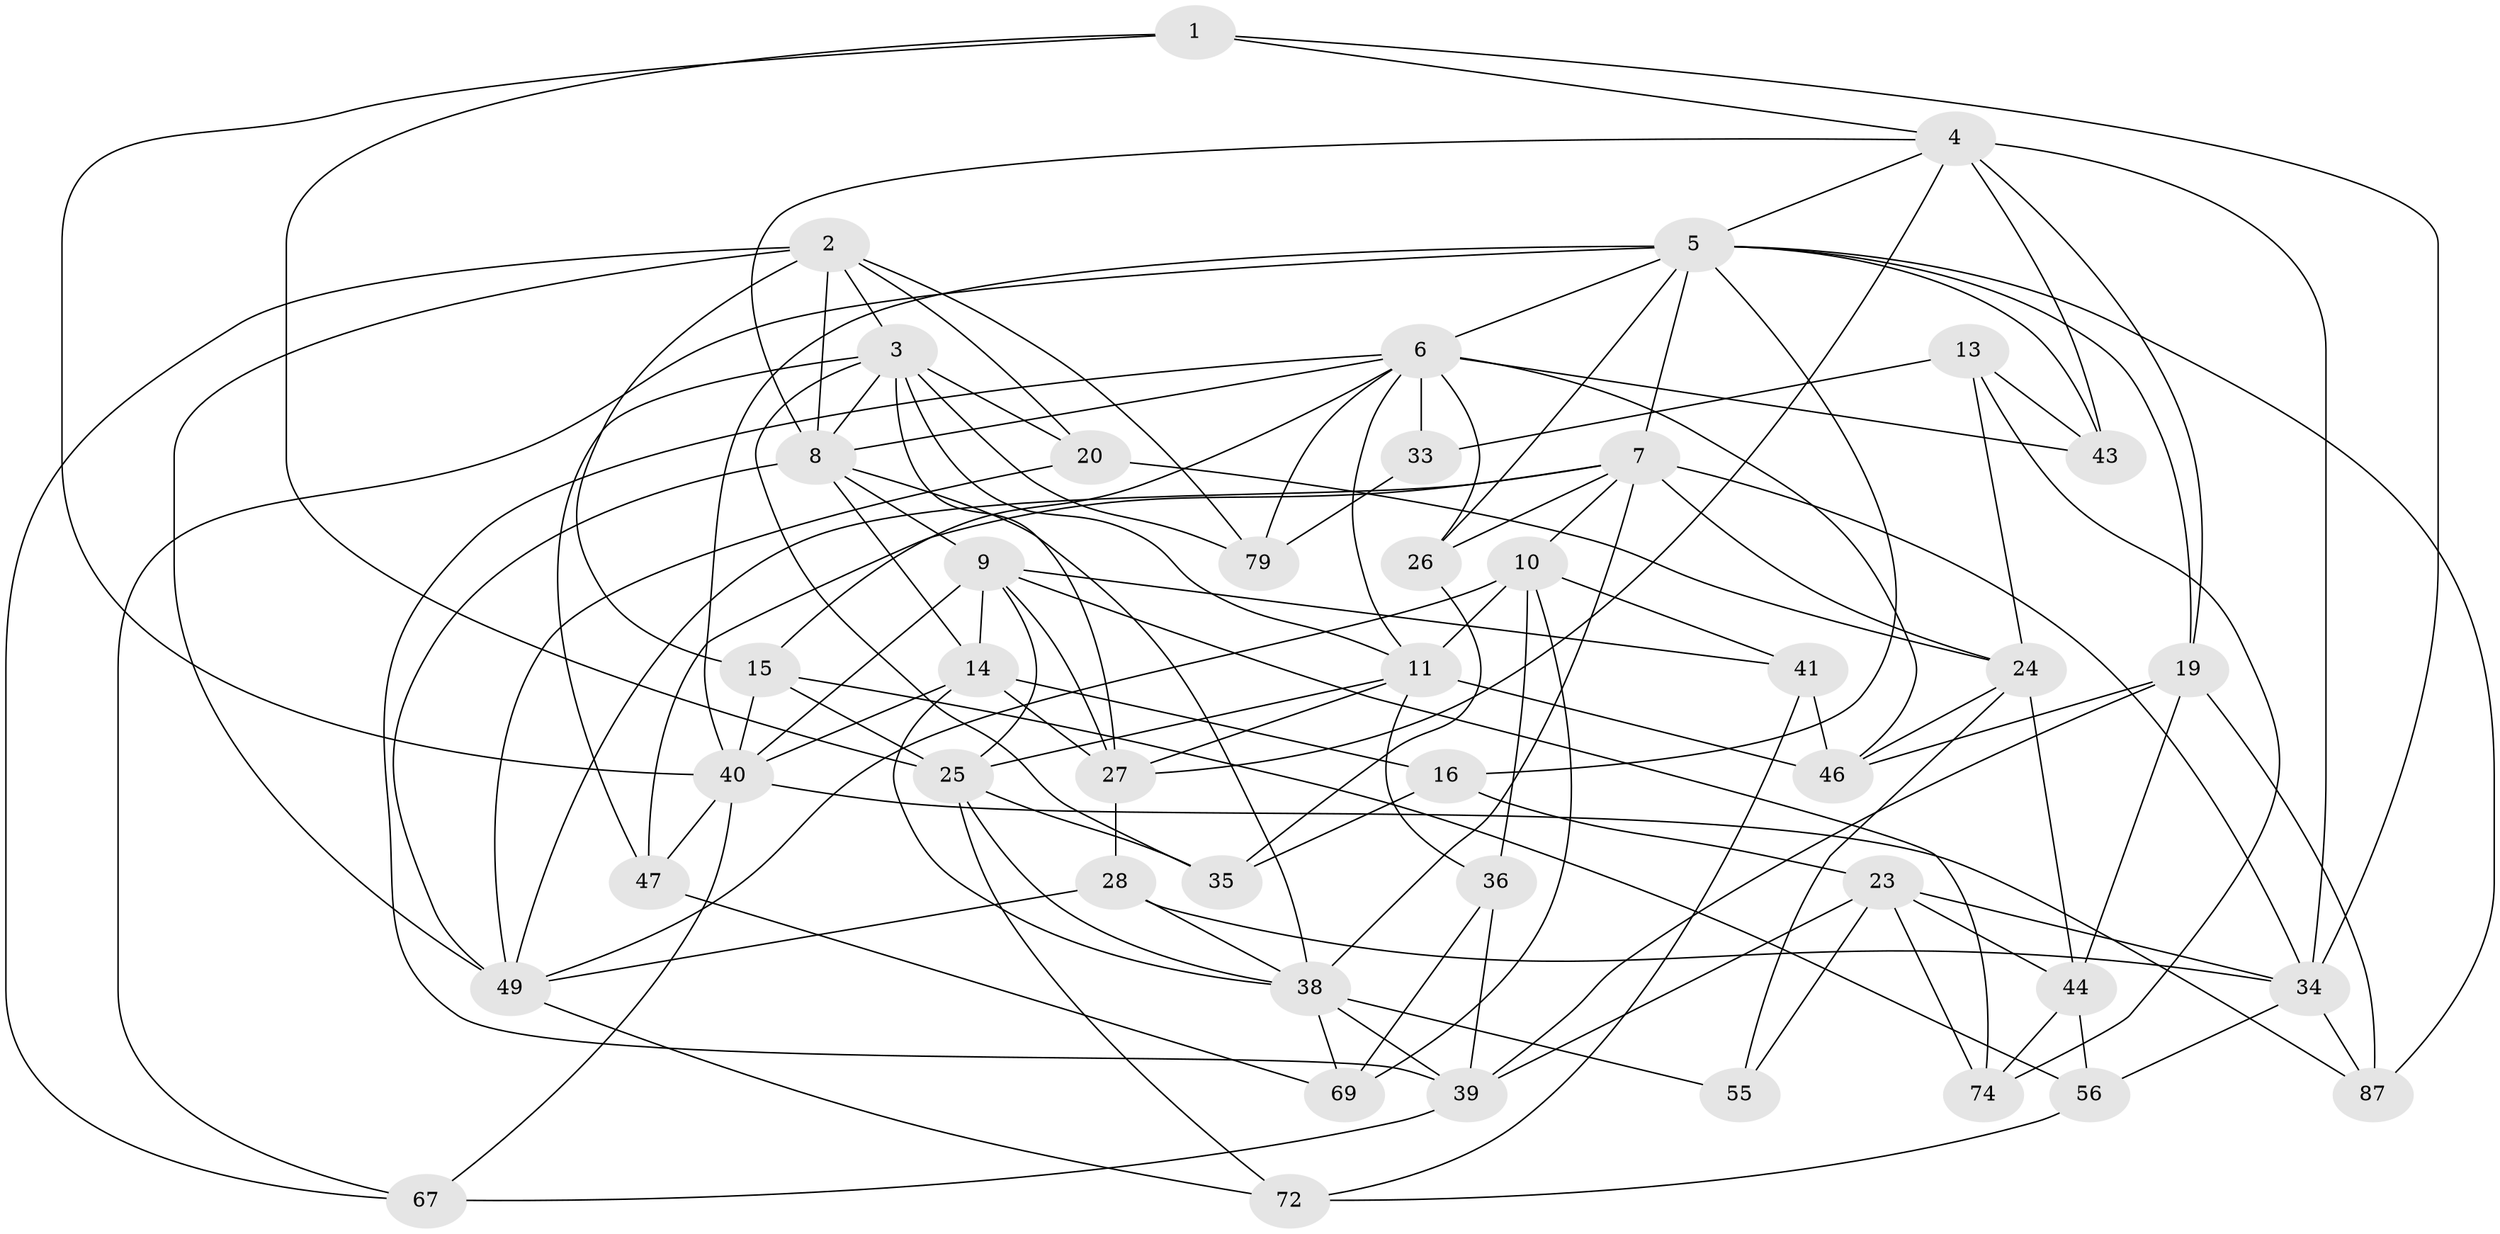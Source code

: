 // original degree distribution, {4: 1.0}
// Generated by graph-tools (version 1.1) at 2025/16/03/09/25 04:16:17]
// undirected, 44 vertices, 122 edges
graph export_dot {
graph [start="1"]
  node [color=gray90,style=filled];
  1;
  2 [super="+18+80+82"];
  3 [super="+21+37"];
  4 [super="+64"];
  5 [super="+52+12+51"];
  6 [super="+62+30+22"];
  7 [super="+59+76"];
  8 [super="+60"];
  9 [super="+53+63"];
  10 [super="+17+32"];
  11 [super="+42+58"];
  13;
  14 [super="+50"];
  15 [super="+29"];
  16;
  19 [super="+31"];
  20;
  23 [super="+45"];
  24 [super="+68+73"];
  25 [super="+78+57"];
  26;
  27 [super="+65"];
  28;
  33;
  34 [super="+66"];
  35;
  36;
  38 [super="+77+48"];
  39 [super="+88"];
  40 [super="+61+54"];
  41 [super="+83"];
  43;
  44 [super="+71"];
  46 [super="+70"];
  47;
  49 [super="+75+89"];
  55;
  56;
  67;
  69;
  72;
  74;
  79;
  87;
  1 -- 4;
  1 -- 40;
  1 -- 34;
  1 -- 25;
  2 -- 15;
  2 -- 67;
  2 -- 20;
  2 -- 79;
  2 -- 49 [weight=2];
  2 -- 8;
  2 -- 3;
  3 -- 47;
  3 -- 8;
  3 -- 35;
  3 -- 20;
  3 -- 79;
  3 -- 27;
  3 -- 11;
  4 -- 34 [weight=2];
  4 -- 19;
  4 -- 27;
  4 -- 43;
  4 -- 5;
  4 -- 8;
  5 -- 26;
  5 -- 19;
  5 -- 87;
  5 -- 7;
  5 -- 16;
  5 -- 43;
  5 -- 40;
  5 -- 67;
  5 -- 6;
  6 -- 8;
  6 -- 46 [weight=2];
  6 -- 33 [weight=2];
  6 -- 43;
  6 -- 11;
  6 -- 79;
  6 -- 15;
  6 -- 26;
  6 -- 39;
  7 -- 26;
  7 -- 38;
  7 -- 47;
  7 -- 49;
  7 -- 34;
  7 -- 24;
  7 -- 10;
  8 -- 49;
  8 -- 38;
  8 -- 14;
  8 -- 9;
  9 -- 27;
  9 -- 41 [weight=2];
  9 -- 40;
  9 -- 74;
  9 -- 14;
  9 -- 25;
  10 -- 11 [weight=2];
  10 -- 49;
  10 -- 36;
  10 -- 69;
  10 -- 41 [weight=2];
  11 -- 25;
  11 -- 27;
  11 -- 36;
  11 -- 46;
  13 -- 74;
  13 -- 43;
  13 -- 33;
  13 -- 24;
  14 -- 16;
  14 -- 27;
  14 -- 40;
  14 -- 38;
  15 -- 56;
  15 -- 25 [weight=2];
  15 -- 40;
  16 -- 35;
  16 -- 23;
  19 -- 39;
  19 -- 87;
  19 -- 46;
  19 -- 44;
  20 -- 24;
  20 -- 49;
  23 -- 74;
  23 -- 34;
  23 -- 55;
  23 -- 39;
  23 -- 44;
  24 -- 46;
  24 -- 44 [weight=2];
  24 -- 55 [weight=2];
  25 -- 72;
  25 -- 38;
  25 -- 35;
  26 -- 35;
  27 -- 28;
  28 -- 38;
  28 -- 34;
  28 -- 49;
  33 -- 79;
  34 -- 56;
  34 -- 87;
  36 -- 69;
  36 -- 39;
  38 -- 55;
  38 -- 69;
  38 -- 39;
  39 -- 67;
  40 -- 47;
  40 -- 87;
  40 -- 67;
  41 -- 46;
  41 -- 72;
  44 -- 74;
  44 -- 56;
  47 -- 69;
  49 -- 72;
  56 -- 72;
}
